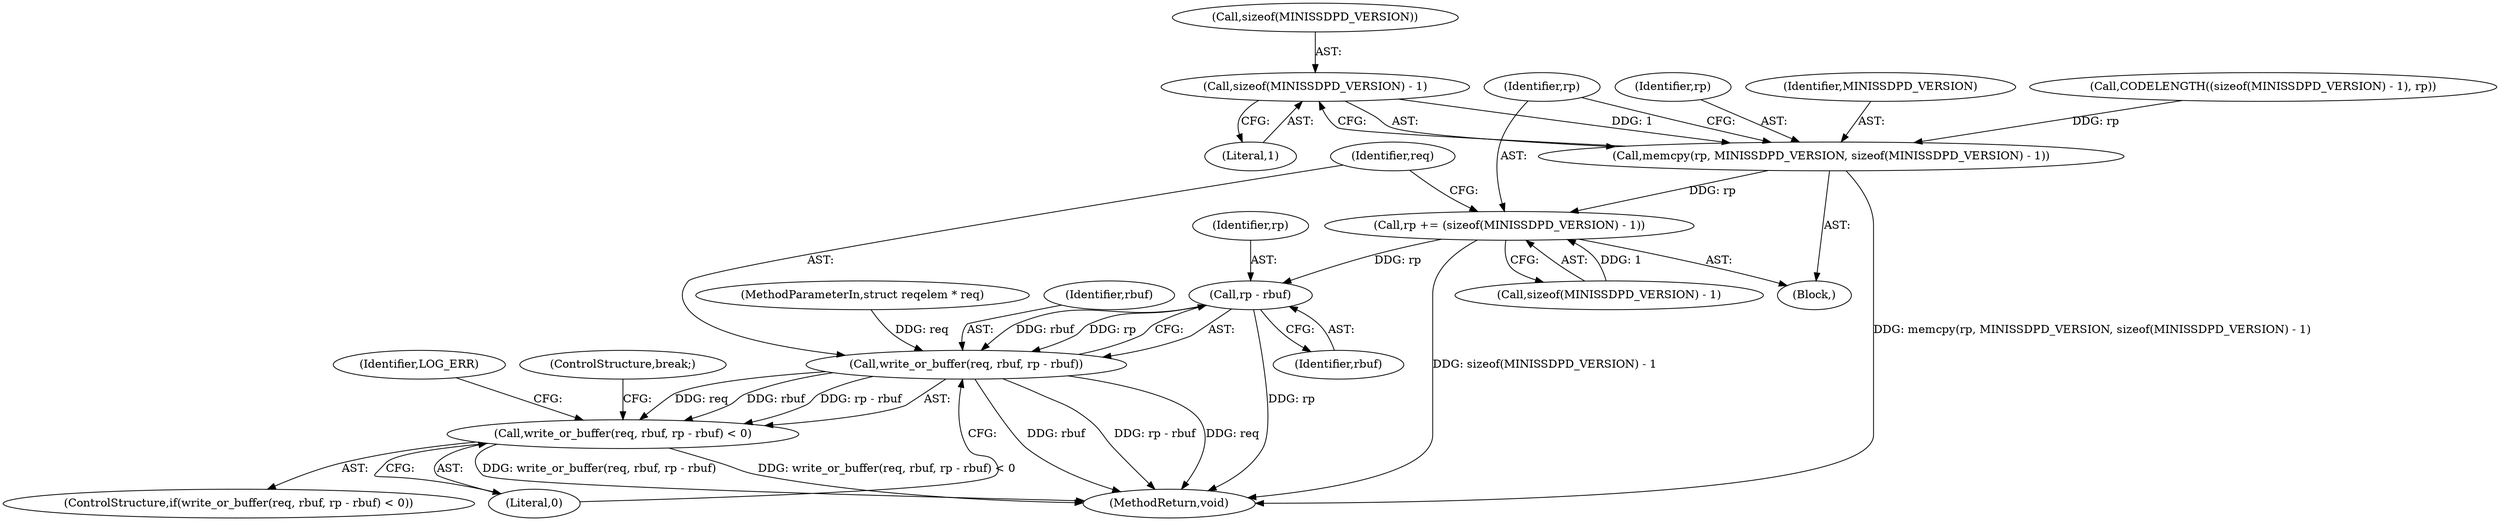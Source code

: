 digraph "0_miniupnp_b238cade9a173c6f751a34acf8ccff838a62aa47@API" {
"1000269" [label="(Call,sizeof(MINISSDPD_VERSION) - 1)"];
"1000266" [label="(Call,memcpy(rp, MINISSDPD_VERSION, sizeof(MINISSDPD_VERSION) - 1))"];
"1000273" [label="(Call,rp += (sizeof(MINISSDPD_VERSION) - 1))"];
"1000284" [label="(Call,rp - rbuf)"];
"1000281" [label="(Call,write_or_buffer(req, rbuf, rp - rbuf))"];
"1000280" [label="(Call,write_or_buffer(req, rbuf, rp - rbuf) < 0)"];
"1000268" [label="(Identifier,MINISSDPD_VERSION)"];
"1000274" [label="(Identifier,rp)"];
"1000269" [label="(Call,sizeof(MINISSDPD_VERSION) - 1)"];
"1000273" [label="(Call,rp += (sizeof(MINISSDPD_VERSION) - 1))"];
"1000272" [label="(Literal,1)"];
"1000115" [label="(MethodParameterIn,struct reqelem * req)"];
"1000279" [label="(ControlStructure,if(write_or_buffer(req, rbuf, rp - rbuf) < 0))"];
"1000280" [label="(Call,write_or_buffer(req, rbuf, rp - rbuf) < 0)"];
"1000266" [label="(Call,memcpy(rp, MINISSDPD_VERSION, sizeof(MINISSDPD_VERSION) - 1))"];
"1000286" [label="(Identifier,rbuf)"];
"1000296" [label="(ControlStructure,break;)"];
"1000275" [label="(Call,sizeof(MINISSDPD_VERSION) - 1)"];
"1000281" [label="(Call,write_or_buffer(req, rbuf, rp - rbuf))"];
"1000283" [label="(Identifier,rbuf)"];
"1000290" [label="(Identifier,LOG_ERR)"];
"1000282" [label="(Identifier,req)"];
"1000270" [label="(Call,sizeof(MINISSDPD_VERSION))"];
"1000260" [label="(Call,CODELENGTH((sizeof(MINISSDPD_VERSION) - 1), rp))"];
"1001136" [label="(MethodReturn,void)"];
"1000284" [label="(Call,rp - rbuf)"];
"1000287" [label="(Literal,0)"];
"1000285" [label="(Identifier,rp)"];
"1000267" [label="(Identifier,rp)"];
"1000255" [label="(Block,)"];
"1000269" -> "1000266"  [label="AST: "];
"1000269" -> "1000272"  [label="CFG: "];
"1000270" -> "1000269"  [label="AST: "];
"1000272" -> "1000269"  [label="AST: "];
"1000266" -> "1000269"  [label="CFG: "];
"1000269" -> "1000266"  [label="DDG: 1"];
"1000266" -> "1000255"  [label="AST: "];
"1000267" -> "1000266"  [label="AST: "];
"1000268" -> "1000266"  [label="AST: "];
"1000274" -> "1000266"  [label="CFG: "];
"1000266" -> "1001136"  [label="DDG: memcpy(rp, MINISSDPD_VERSION, sizeof(MINISSDPD_VERSION) - 1)"];
"1000260" -> "1000266"  [label="DDG: rp"];
"1000266" -> "1000273"  [label="DDG: rp"];
"1000273" -> "1000255"  [label="AST: "];
"1000273" -> "1000275"  [label="CFG: "];
"1000274" -> "1000273"  [label="AST: "];
"1000275" -> "1000273"  [label="AST: "];
"1000282" -> "1000273"  [label="CFG: "];
"1000273" -> "1001136"  [label="DDG: sizeof(MINISSDPD_VERSION) - 1"];
"1000275" -> "1000273"  [label="DDG: 1"];
"1000273" -> "1000284"  [label="DDG: rp"];
"1000284" -> "1000281"  [label="AST: "];
"1000284" -> "1000286"  [label="CFG: "];
"1000285" -> "1000284"  [label="AST: "];
"1000286" -> "1000284"  [label="AST: "];
"1000281" -> "1000284"  [label="CFG: "];
"1000284" -> "1001136"  [label="DDG: rp"];
"1000284" -> "1000281"  [label="DDG: rbuf"];
"1000284" -> "1000281"  [label="DDG: rp"];
"1000281" -> "1000280"  [label="AST: "];
"1000282" -> "1000281"  [label="AST: "];
"1000283" -> "1000281"  [label="AST: "];
"1000287" -> "1000281"  [label="CFG: "];
"1000281" -> "1001136"  [label="DDG: req"];
"1000281" -> "1001136"  [label="DDG: rp - rbuf"];
"1000281" -> "1001136"  [label="DDG: rbuf"];
"1000281" -> "1000280"  [label="DDG: req"];
"1000281" -> "1000280"  [label="DDG: rbuf"];
"1000281" -> "1000280"  [label="DDG: rp - rbuf"];
"1000115" -> "1000281"  [label="DDG: req"];
"1000280" -> "1000279"  [label="AST: "];
"1000280" -> "1000287"  [label="CFG: "];
"1000287" -> "1000280"  [label="AST: "];
"1000290" -> "1000280"  [label="CFG: "];
"1000296" -> "1000280"  [label="CFG: "];
"1000280" -> "1001136"  [label="DDG: write_or_buffer(req, rbuf, rp - rbuf) < 0"];
"1000280" -> "1001136"  [label="DDG: write_or_buffer(req, rbuf, rp - rbuf)"];
}
